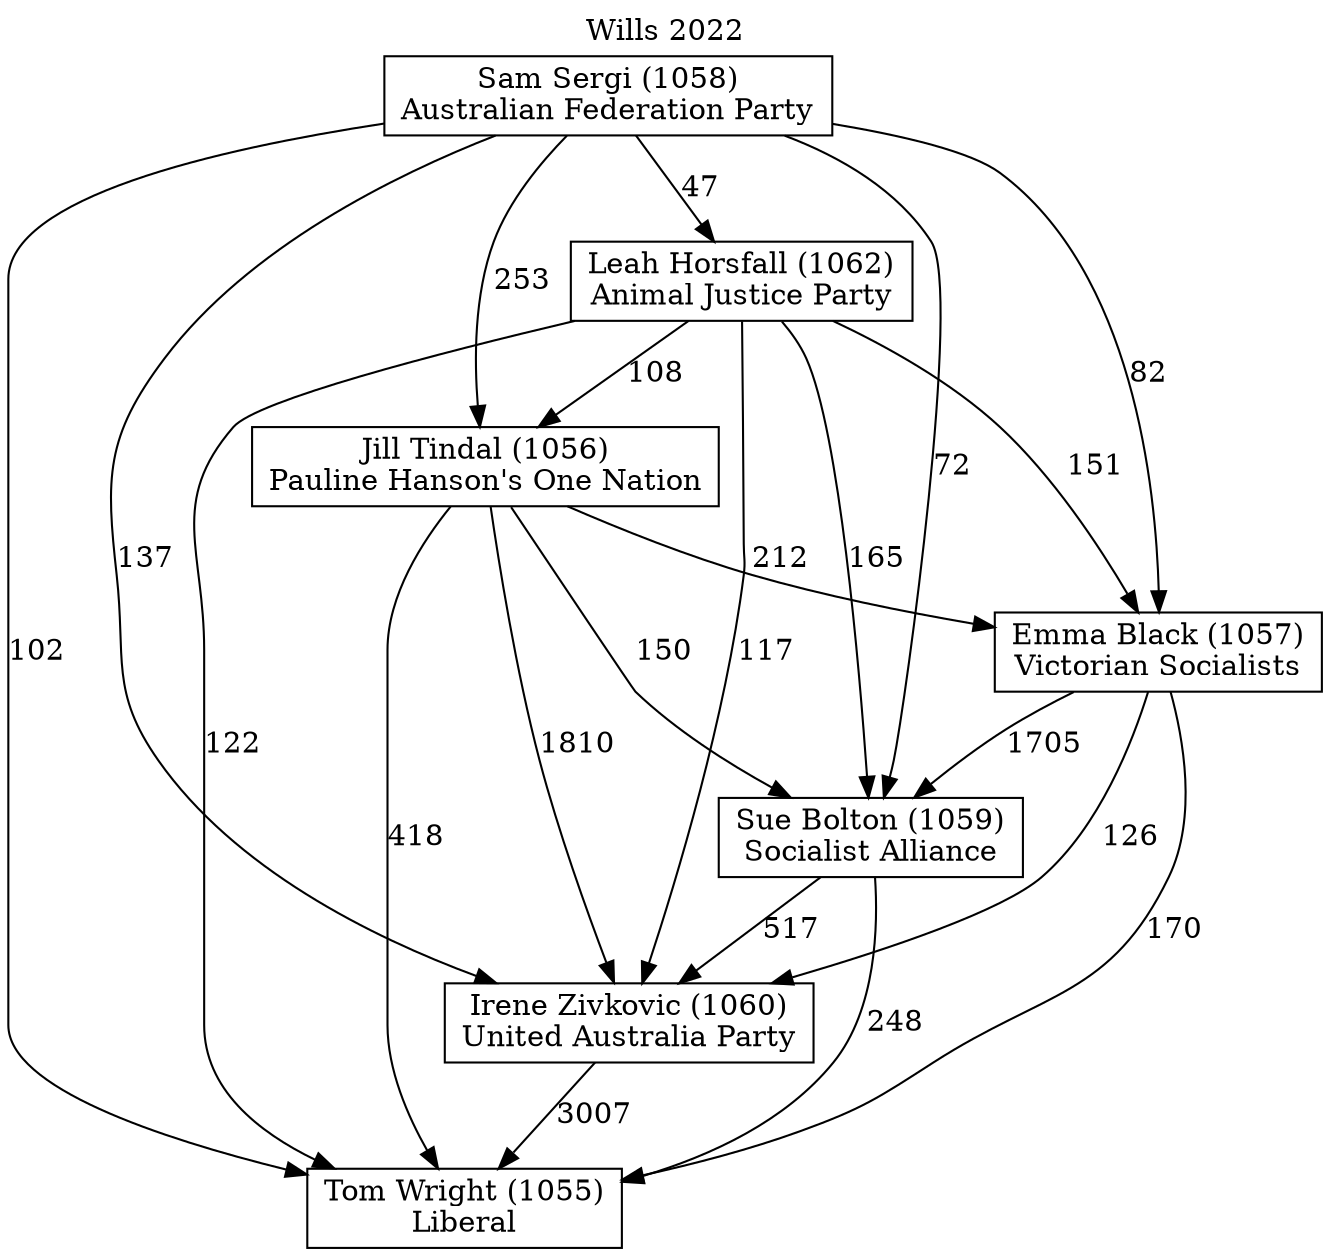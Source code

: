 // House preference flow
digraph "Tom Wright (1055)_Wills_2022" {
	graph [label="Wills 2022" labelloc=t mclimit=10]
	node [shape=box]
	"Tom Wright (1055)" [label="Tom Wright (1055)
Liberal"]
	"Irene Zivkovic (1060)" [label="Irene Zivkovic (1060)
United Australia Party"]
	"Sue Bolton (1059)" [label="Sue Bolton (1059)
Socialist Alliance"]
	"Emma Black (1057)" [label="Emma Black (1057)
Victorian Socialists"]
	"Jill Tindal (1056)" [label="Jill Tindal (1056)
Pauline Hanson's One Nation"]
	"Leah Horsfall (1062)" [label="Leah Horsfall (1062)
Animal Justice Party"]
	"Sam Sergi (1058)" [label="Sam Sergi (1058)
Australian Federation Party"]
	"Irene Zivkovic (1060)" -> "Tom Wright (1055)" [label=3007]
	"Sue Bolton (1059)" -> "Irene Zivkovic (1060)" [label=517]
	"Emma Black (1057)" -> "Sue Bolton (1059)" [label=1705]
	"Jill Tindal (1056)" -> "Emma Black (1057)" [label=212]
	"Leah Horsfall (1062)" -> "Jill Tindal (1056)" [label=108]
	"Sam Sergi (1058)" -> "Leah Horsfall (1062)" [label=47]
	"Sue Bolton (1059)" -> "Tom Wright (1055)" [label=248]
	"Emma Black (1057)" -> "Tom Wright (1055)" [label=170]
	"Jill Tindal (1056)" -> "Tom Wright (1055)" [label=418]
	"Leah Horsfall (1062)" -> "Tom Wright (1055)" [label=122]
	"Sam Sergi (1058)" -> "Tom Wright (1055)" [label=102]
	"Sam Sergi (1058)" -> "Jill Tindal (1056)" [label=253]
	"Leah Horsfall (1062)" -> "Emma Black (1057)" [label=151]
	"Sam Sergi (1058)" -> "Emma Black (1057)" [label=82]
	"Jill Tindal (1056)" -> "Sue Bolton (1059)" [label=150]
	"Leah Horsfall (1062)" -> "Sue Bolton (1059)" [label=165]
	"Sam Sergi (1058)" -> "Sue Bolton (1059)" [label=72]
	"Emma Black (1057)" -> "Irene Zivkovic (1060)" [label=126]
	"Jill Tindal (1056)" -> "Irene Zivkovic (1060)" [label=1810]
	"Leah Horsfall (1062)" -> "Irene Zivkovic (1060)" [label=117]
	"Sam Sergi (1058)" -> "Irene Zivkovic (1060)" [label=137]
}
